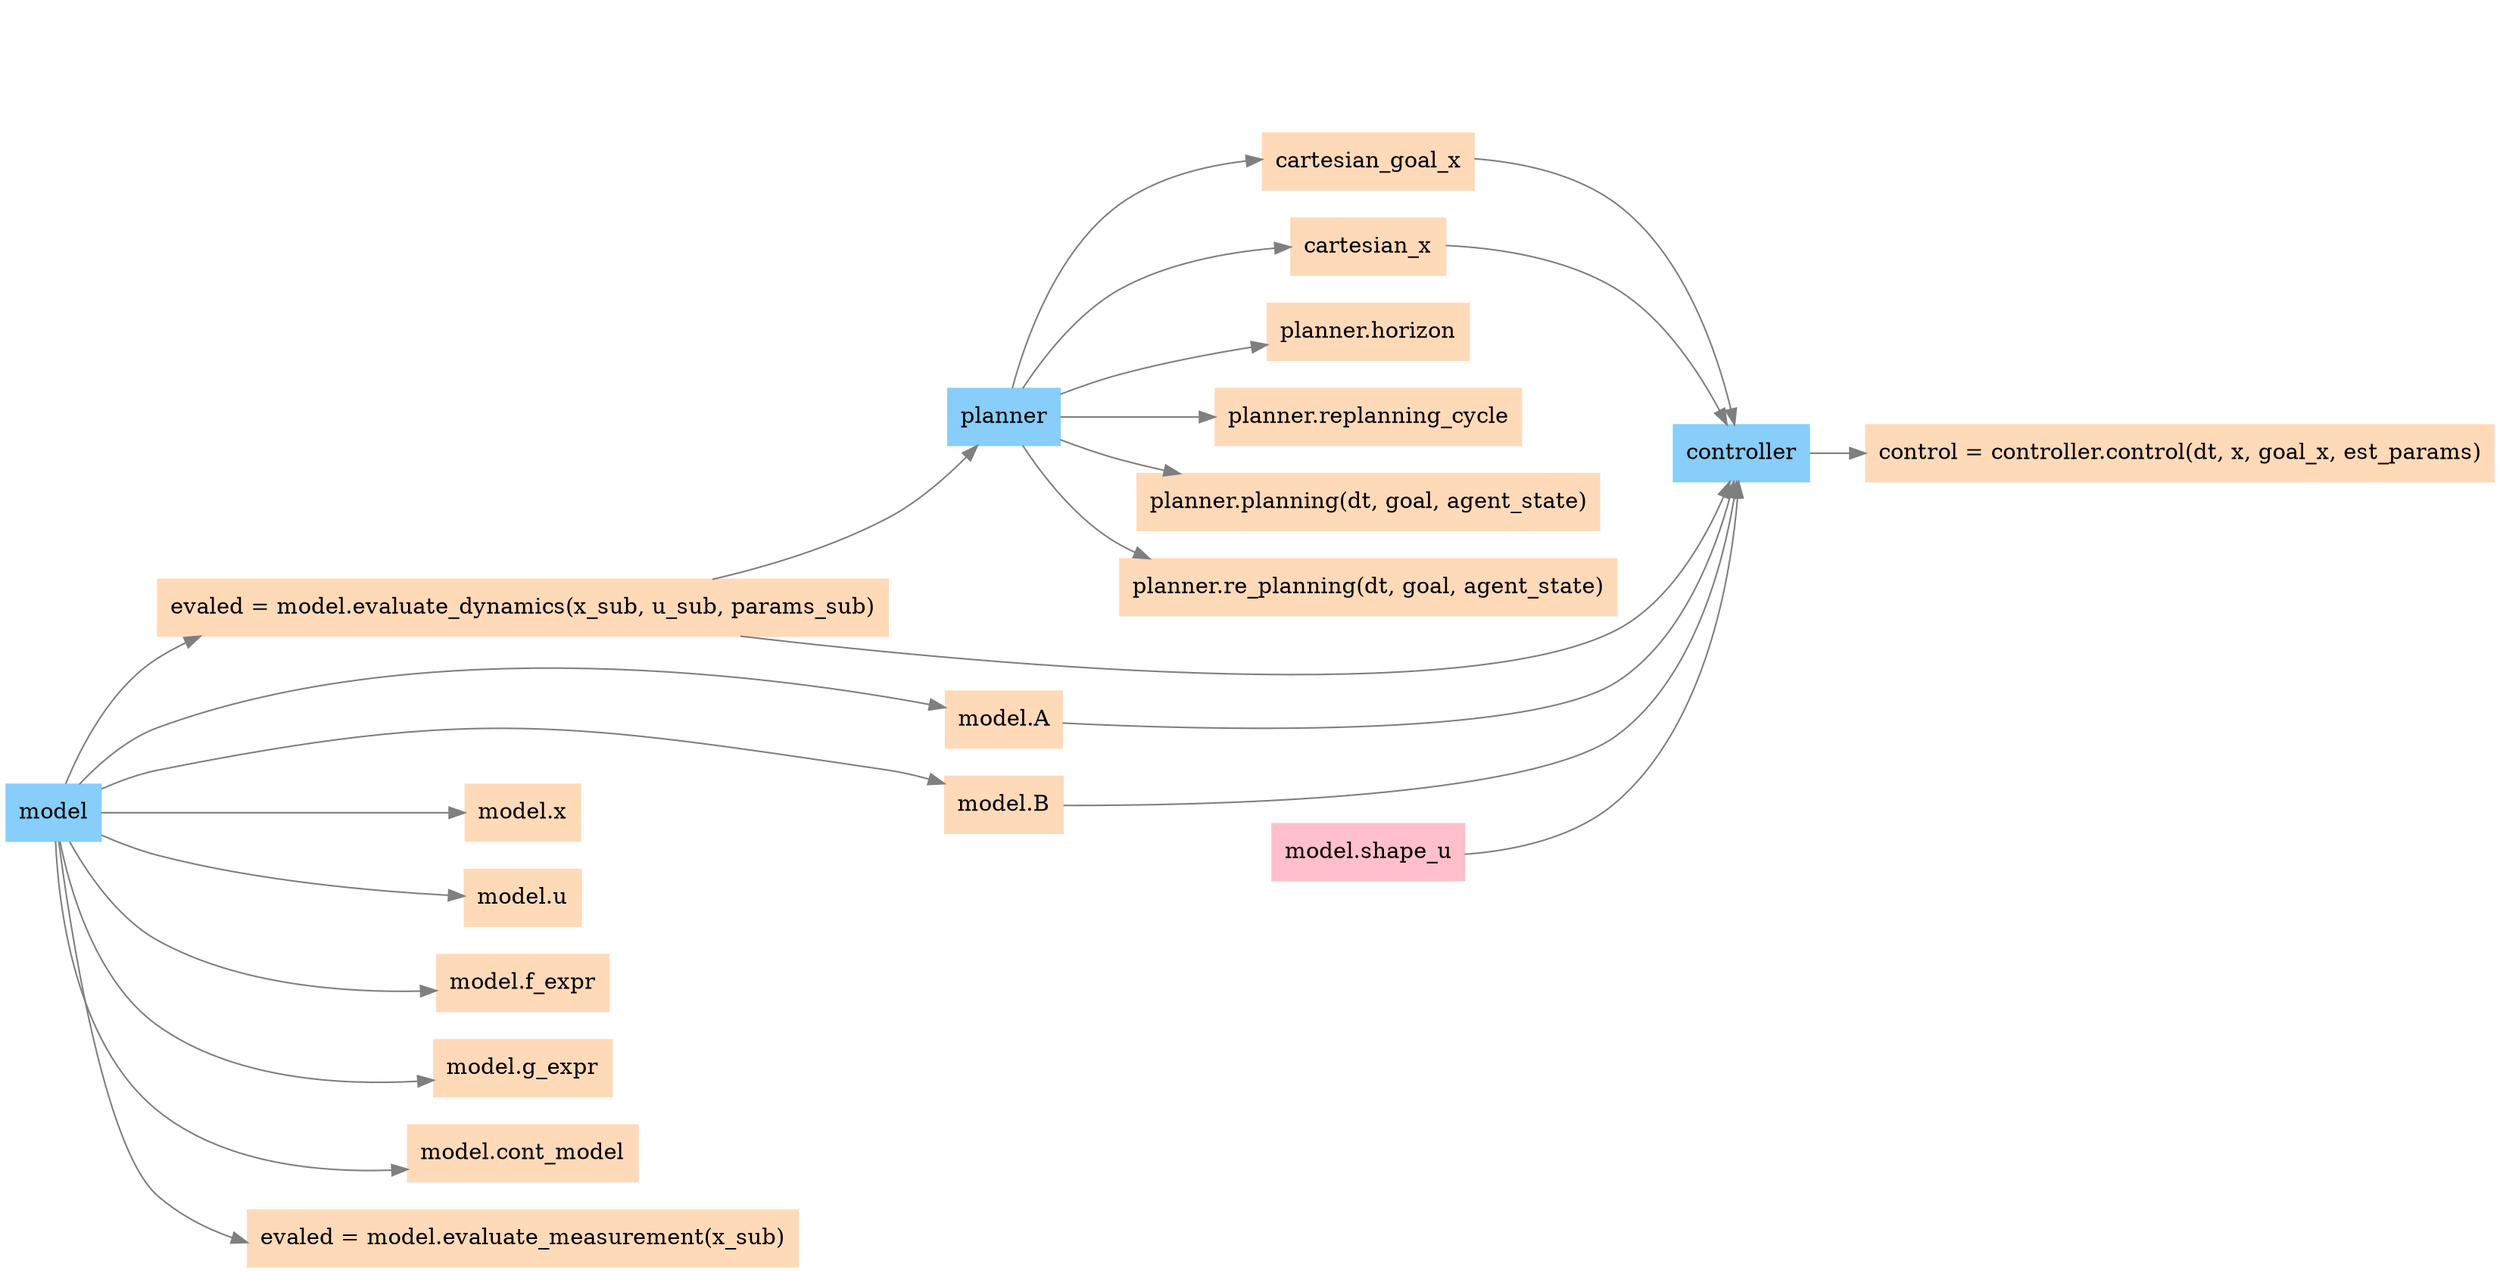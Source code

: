 digraph G {
	compound=true rankdir=LR
	model [color=lightskyblue fillcolor=lightskyblue shape=box style=filled]
	controller [color=lightskyblue fillcolor=lightskyblue shape=box style=filled]
	planner [color=lightskyblue fillcolor=lightskyblue shape=box style=filled]
	controller [shape=box]
	"evaled = model.evaluate_dynamics(x_sub, u_sub, params_sub)" [shape=box]
	cartesian_goal_x [shape=box]
	"model.A" [shape=box]
	"model.shape_u" [shape=box]
	planner [shape=box]
	"model.B" [shape=box]
	model [shape=box]
	cartesian_x [shape=box]
	"model.shape_u" [color=pink fillcolor=pink shape=box style=filled]
	cartesian_x -> controller [color=gray50]
	cartesian_goal_x -> controller [color=gray50]
	"model.shape_u" -> controller [color=gray50]
	"model.A" -> controller [color=gray50]
	"model.B" -> controller [color=gray50]
	"evaled = model.evaluate_dynamics(x_sub, u_sub, params_sub)" -> controller [color=gray50]
	"evaled = model.evaluate_dynamics(x_sub, u_sub, params_sub)" -> planner [color=gray50]
	"control = controller.control(dt, x, goal_x, est_params)" [color=peachpuff fillcolor=peachpuff shape=box style=filled]
	controller -> "control = controller.control(dt, x, goal_x, est_params)" [color=gray50]
	"model.x" [color=peachpuff fillcolor=peachpuff shape=box style=filled]
	model -> "model.x" [color=gray50]
	"model.u" [color=peachpuff fillcolor=peachpuff shape=box style=filled]
	model -> "model.u" [color=gray50]
	"model.A" [color=peachpuff fillcolor=peachpuff shape=box style=filled]
	model -> "model.A" [color=gray50]
	"model.B" [color=peachpuff fillcolor=peachpuff shape=box style=filled]
	model -> "model.B" [color=gray50]
	"model.f_expr" [color=peachpuff fillcolor=peachpuff shape=box style=filled]
	model -> "model.f_expr" [color=gray50]
	"model.g_expr" [color=peachpuff fillcolor=peachpuff shape=box style=filled]
	model -> "model.g_expr" [color=gray50]
	"model.cont_model" [color=peachpuff fillcolor=peachpuff shape=box style=filled]
	model -> "model.cont_model" [color=gray50]
	"evaled = model.evaluate_dynamics(x_sub, u_sub, params_sub)" [color=peachpuff fillcolor=peachpuff shape=box style=filled]
	model -> "evaled = model.evaluate_dynamics(x_sub, u_sub, params_sub)" [color=gray50]
	"evaled = model.evaluate_measurement(x_sub)" [color=peachpuff fillcolor=peachpuff shape=box style=filled]
	model -> "evaled = model.evaluate_measurement(x_sub)" [color=gray50]
	cartesian_x [color=peachpuff fillcolor=peachpuff shape=box style=filled]
	planner -> cartesian_x [color=gray50]
	cartesian_goal_x [color=peachpuff fillcolor=peachpuff shape=box style=filled]
	planner -> cartesian_goal_x [color=gray50]
	"planner.horizon" [color=peachpuff fillcolor=peachpuff shape=box style=filled]
	planner -> "planner.horizon" [color=gray50]
	"planner.replanning_cycle" [color=peachpuff fillcolor=peachpuff shape=box style=filled]
	planner -> "planner.replanning_cycle" [color=gray50]
	"planner.planning(dt, goal, agent_state)" [color=peachpuff fillcolor=peachpuff shape=box style=filled]
	planner -> "planner.planning(dt, goal, agent_state)" [color=gray50]
	"planner.re_planning(dt, goal, agent_state)" [color=peachpuff fillcolor=peachpuff shape=box style=filled]
	planner -> "planner.re_planning(dt, goal, agent_state)" [color=gray50]
	planner -> controller [style=invis]
	model -> controller [style=invis]
	model -> planner [style=invis]
}
